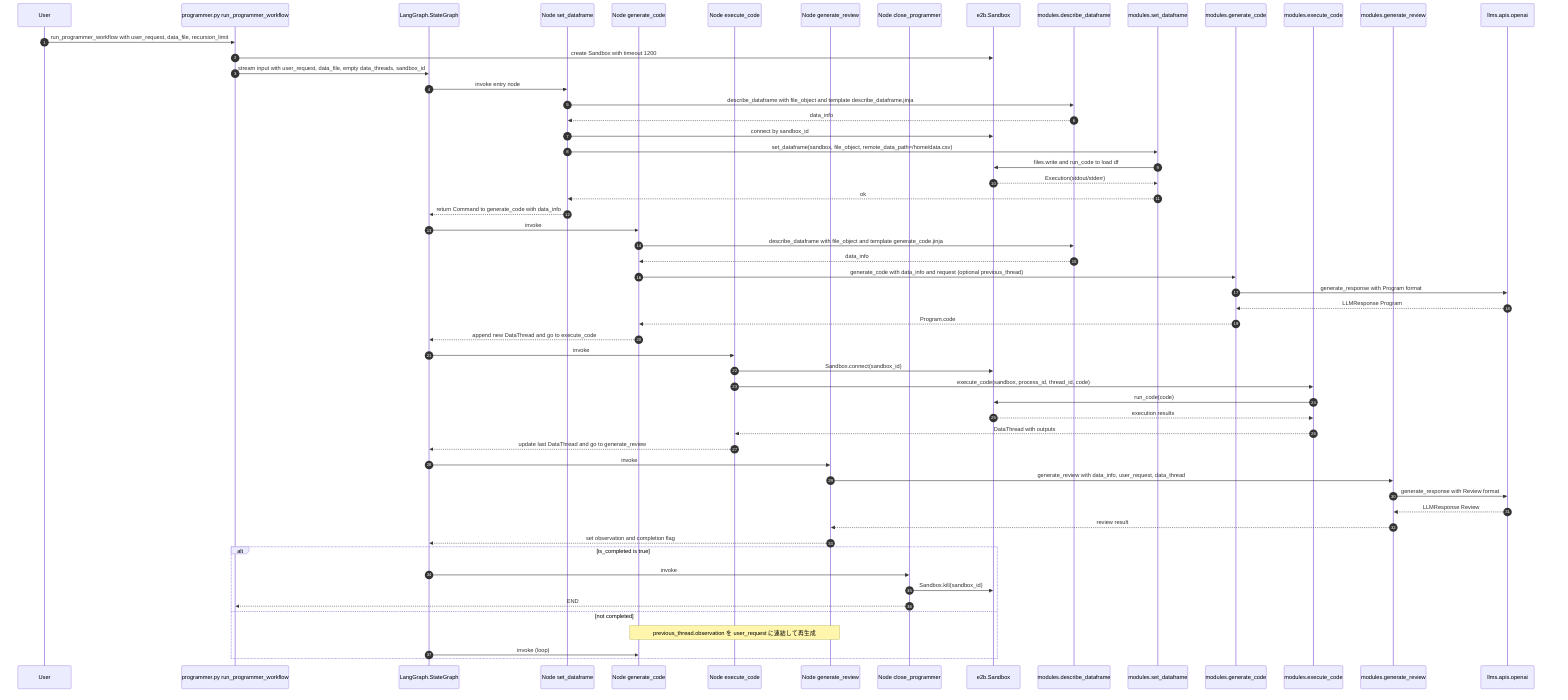 %% Programmer workflow sequence diagram (programmer.py)
%% This describes interactions across src/graph/nodes and src/modules used by the workflow.

sequenceDiagram
    autonumber

    participant User as User
    participant Prog as programmer.py run_programmer_workflow
    participant Graph as LangGraph.StateGraph
    participant Set as Node set_dataframe
    participant GenCode as Node generate_code
    participant Exec as Node execute_code
    participant Review as Node generate_review
    participant Close as Node close_programmer
    participant SB as e2b.Sandbox
    participant ModDF as modules.describe_dataframe
    participant ModSD as modules.set_dataframe
    participant ModGC as modules.generate_code
    participant ModEX as modules.execute_code
    participant ModGR as modules.generate_review
    participant OpenAI as llms.apis.openai

    User ->> Prog: run_programmer_workflow with user_request, data_file, recursion_limit
    Prog ->> SB: create Sandbox with timeout 1200
    Prog ->> Graph: stream input with user_request, data_file, empty data_threads, sandbox_id

    Graph ->> Set: invoke entry node
    Set ->> ModDF: describe_dataframe with file_object and template describe_dataframe.jinja
    ModDF -->> Set: data_info
    Set ->> SB: connect by sandbox_id
    Set ->> ModSD: set_dataframe(sandbox, file_object, remote_data_path=/home/data.csv)
    ModSD ->> SB: files.write and run_code to load df
    SB -->> ModSD: Execution(stdout/stderr)
    ModSD -->> Set: ok
    Set -->> Graph: return Command to generate_code with data_info

    Graph ->> GenCode: invoke
    GenCode ->> ModDF: describe_dataframe with file_object and template generate_code.jinja
    ModDF -->> GenCode: data_info
    GenCode ->> ModGC: generate_code with data_info and request (optional previous_thread)
    ModGC ->> OpenAI: generate_response with Program format
    OpenAI -->> ModGC: LLMResponse Program
    ModGC -->> GenCode: Program.code
    GenCode -->> Graph: append new DataThread and go to execute_code

    Graph ->> Exec: invoke
    Exec ->> SB: Sandbox.connect(sandbox_id)
    Exec ->> ModEX: execute_code(sandbox, process_id, thread_id, code)
    ModEX ->> SB: run_code(code)
    SB -->> ModEX: execution results
    ModEX -->> Exec: DataThread with outputs
    Exec -->> Graph: update last DataThread and go to generate_review

    Graph ->> Review: invoke
    Review ->> ModGR: generate_review with data_info, user_request, data_thread
    ModGR ->> OpenAI: generate_response with Review format
    OpenAI -->> ModGR: LLMResponse Review
    ModGR -->> Review: review result
    Review -->> Graph: set observation and completion flag

    alt is_completed is true
        Graph ->> Close: invoke
        Close ->> SB: Sandbox.kill(sandbox_id)
        Close -->> Prog: END
    else not completed
        Note over GenCode,Review: previous_thread.observation を user_request に連結して再生成
        Graph ->> GenCode: invoke (loop)
    end